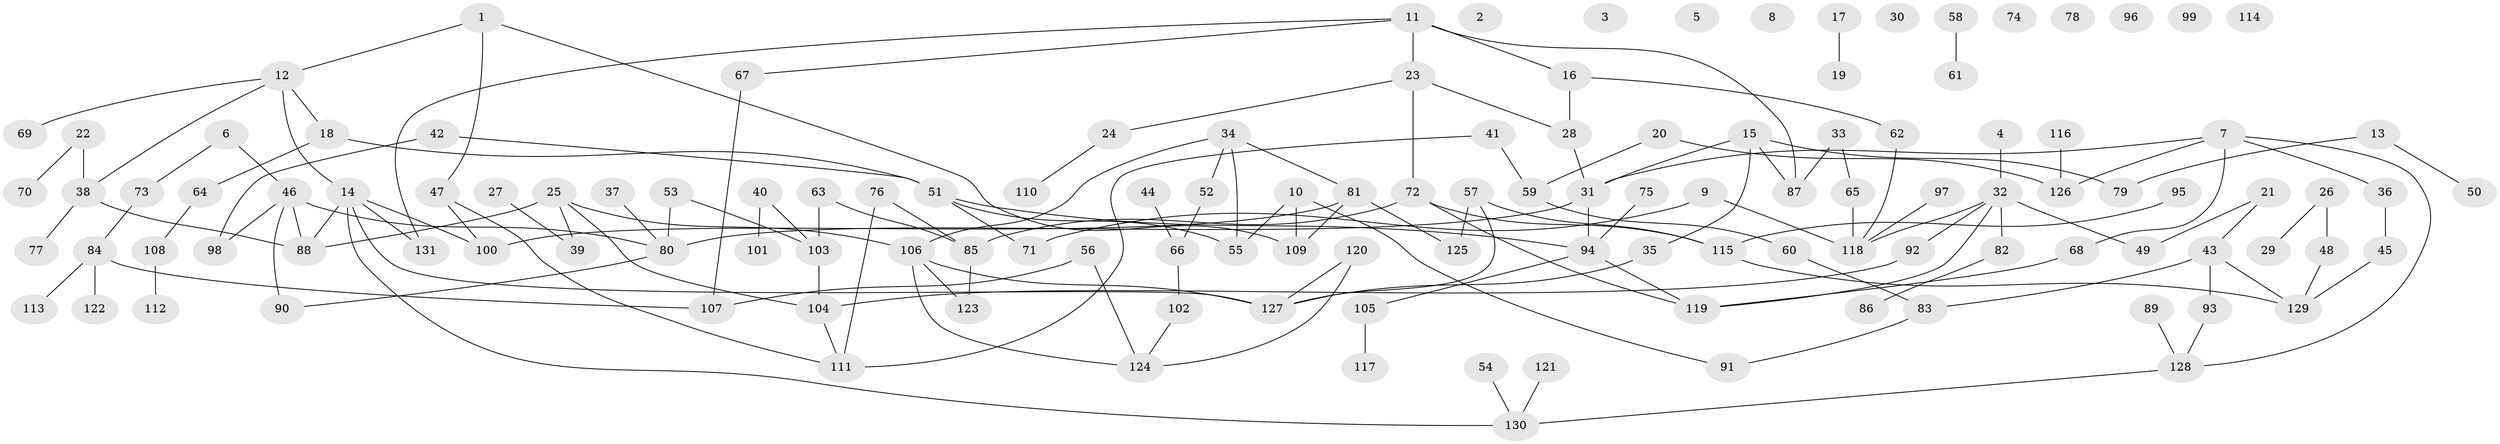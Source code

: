 // Generated by graph-tools (version 1.1) at 2025/00/03/09/25 03:00:48]
// undirected, 131 vertices, 156 edges
graph export_dot {
graph [start="1"]
  node [color=gray90,style=filled];
  1;
  2;
  3;
  4;
  5;
  6;
  7;
  8;
  9;
  10;
  11;
  12;
  13;
  14;
  15;
  16;
  17;
  18;
  19;
  20;
  21;
  22;
  23;
  24;
  25;
  26;
  27;
  28;
  29;
  30;
  31;
  32;
  33;
  34;
  35;
  36;
  37;
  38;
  39;
  40;
  41;
  42;
  43;
  44;
  45;
  46;
  47;
  48;
  49;
  50;
  51;
  52;
  53;
  54;
  55;
  56;
  57;
  58;
  59;
  60;
  61;
  62;
  63;
  64;
  65;
  66;
  67;
  68;
  69;
  70;
  71;
  72;
  73;
  74;
  75;
  76;
  77;
  78;
  79;
  80;
  81;
  82;
  83;
  84;
  85;
  86;
  87;
  88;
  89;
  90;
  91;
  92;
  93;
  94;
  95;
  96;
  97;
  98;
  99;
  100;
  101;
  102;
  103;
  104;
  105;
  106;
  107;
  108;
  109;
  110;
  111;
  112;
  113;
  114;
  115;
  116;
  117;
  118;
  119;
  120;
  121;
  122;
  123;
  124;
  125;
  126;
  127;
  128;
  129;
  130;
  131;
  1 -- 12;
  1 -- 47;
  1 -- 109;
  4 -- 32;
  6 -- 46;
  6 -- 73;
  7 -- 31;
  7 -- 36;
  7 -- 68;
  7 -- 126;
  7 -- 128;
  9 -- 71;
  9 -- 118;
  10 -- 55;
  10 -- 91;
  10 -- 109;
  11 -- 16;
  11 -- 23;
  11 -- 67;
  11 -- 87;
  11 -- 131;
  12 -- 14;
  12 -- 18;
  12 -- 38;
  12 -- 69;
  13 -- 50;
  13 -- 79;
  14 -- 88;
  14 -- 100;
  14 -- 127;
  14 -- 130;
  14 -- 131;
  15 -- 31;
  15 -- 35;
  15 -- 79;
  15 -- 87;
  16 -- 28;
  16 -- 62;
  17 -- 19;
  18 -- 51;
  18 -- 64;
  20 -- 59;
  20 -- 126;
  21 -- 43;
  21 -- 49;
  22 -- 38;
  22 -- 70;
  23 -- 24;
  23 -- 28;
  23 -- 72;
  24 -- 110;
  25 -- 39;
  25 -- 88;
  25 -- 104;
  25 -- 106;
  26 -- 29;
  26 -- 48;
  27 -- 39;
  28 -- 31;
  31 -- 80;
  31 -- 94;
  32 -- 49;
  32 -- 82;
  32 -- 92;
  32 -- 118;
  32 -- 119;
  33 -- 65;
  33 -- 87;
  34 -- 52;
  34 -- 55;
  34 -- 81;
  34 -- 106;
  35 -- 127;
  36 -- 45;
  37 -- 80;
  38 -- 77;
  38 -- 88;
  40 -- 101;
  40 -- 103;
  41 -- 59;
  41 -- 111;
  42 -- 51;
  42 -- 98;
  43 -- 83;
  43 -- 93;
  43 -- 129;
  44 -- 66;
  45 -- 129;
  46 -- 80;
  46 -- 88;
  46 -- 90;
  46 -- 98;
  47 -- 100;
  47 -- 111;
  48 -- 129;
  51 -- 55;
  51 -- 71;
  51 -- 94;
  52 -- 66;
  53 -- 80;
  53 -- 103;
  54 -- 130;
  56 -- 107;
  56 -- 124;
  57 -- 115;
  57 -- 125;
  57 -- 127;
  58 -- 61;
  59 -- 60;
  60 -- 83;
  62 -- 118;
  63 -- 85;
  63 -- 103;
  64 -- 108;
  65 -- 118;
  66 -- 102;
  67 -- 107;
  68 -- 119;
  72 -- 85;
  72 -- 115;
  72 -- 119;
  73 -- 84;
  75 -- 94;
  76 -- 85;
  76 -- 111;
  80 -- 90;
  81 -- 100;
  81 -- 109;
  81 -- 125;
  82 -- 86;
  83 -- 91;
  84 -- 107;
  84 -- 113;
  84 -- 122;
  85 -- 123;
  89 -- 128;
  92 -- 104;
  93 -- 128;
  94 -- 105;
  94 -- 119;
  95 -- 115;
  97 -- 118;
  102 -- 124;
  103 -- 104;
  104 -- 111;
  105 -- 117;
  106 -- 123;
  106 -- 124;
  106 -- 127;
  108 -- 112;
  115 -- 129;
  116 -- 126;
  120 -- 124;
  120 -- 127;
  121 -- 130;
  128 -- 130;
}
